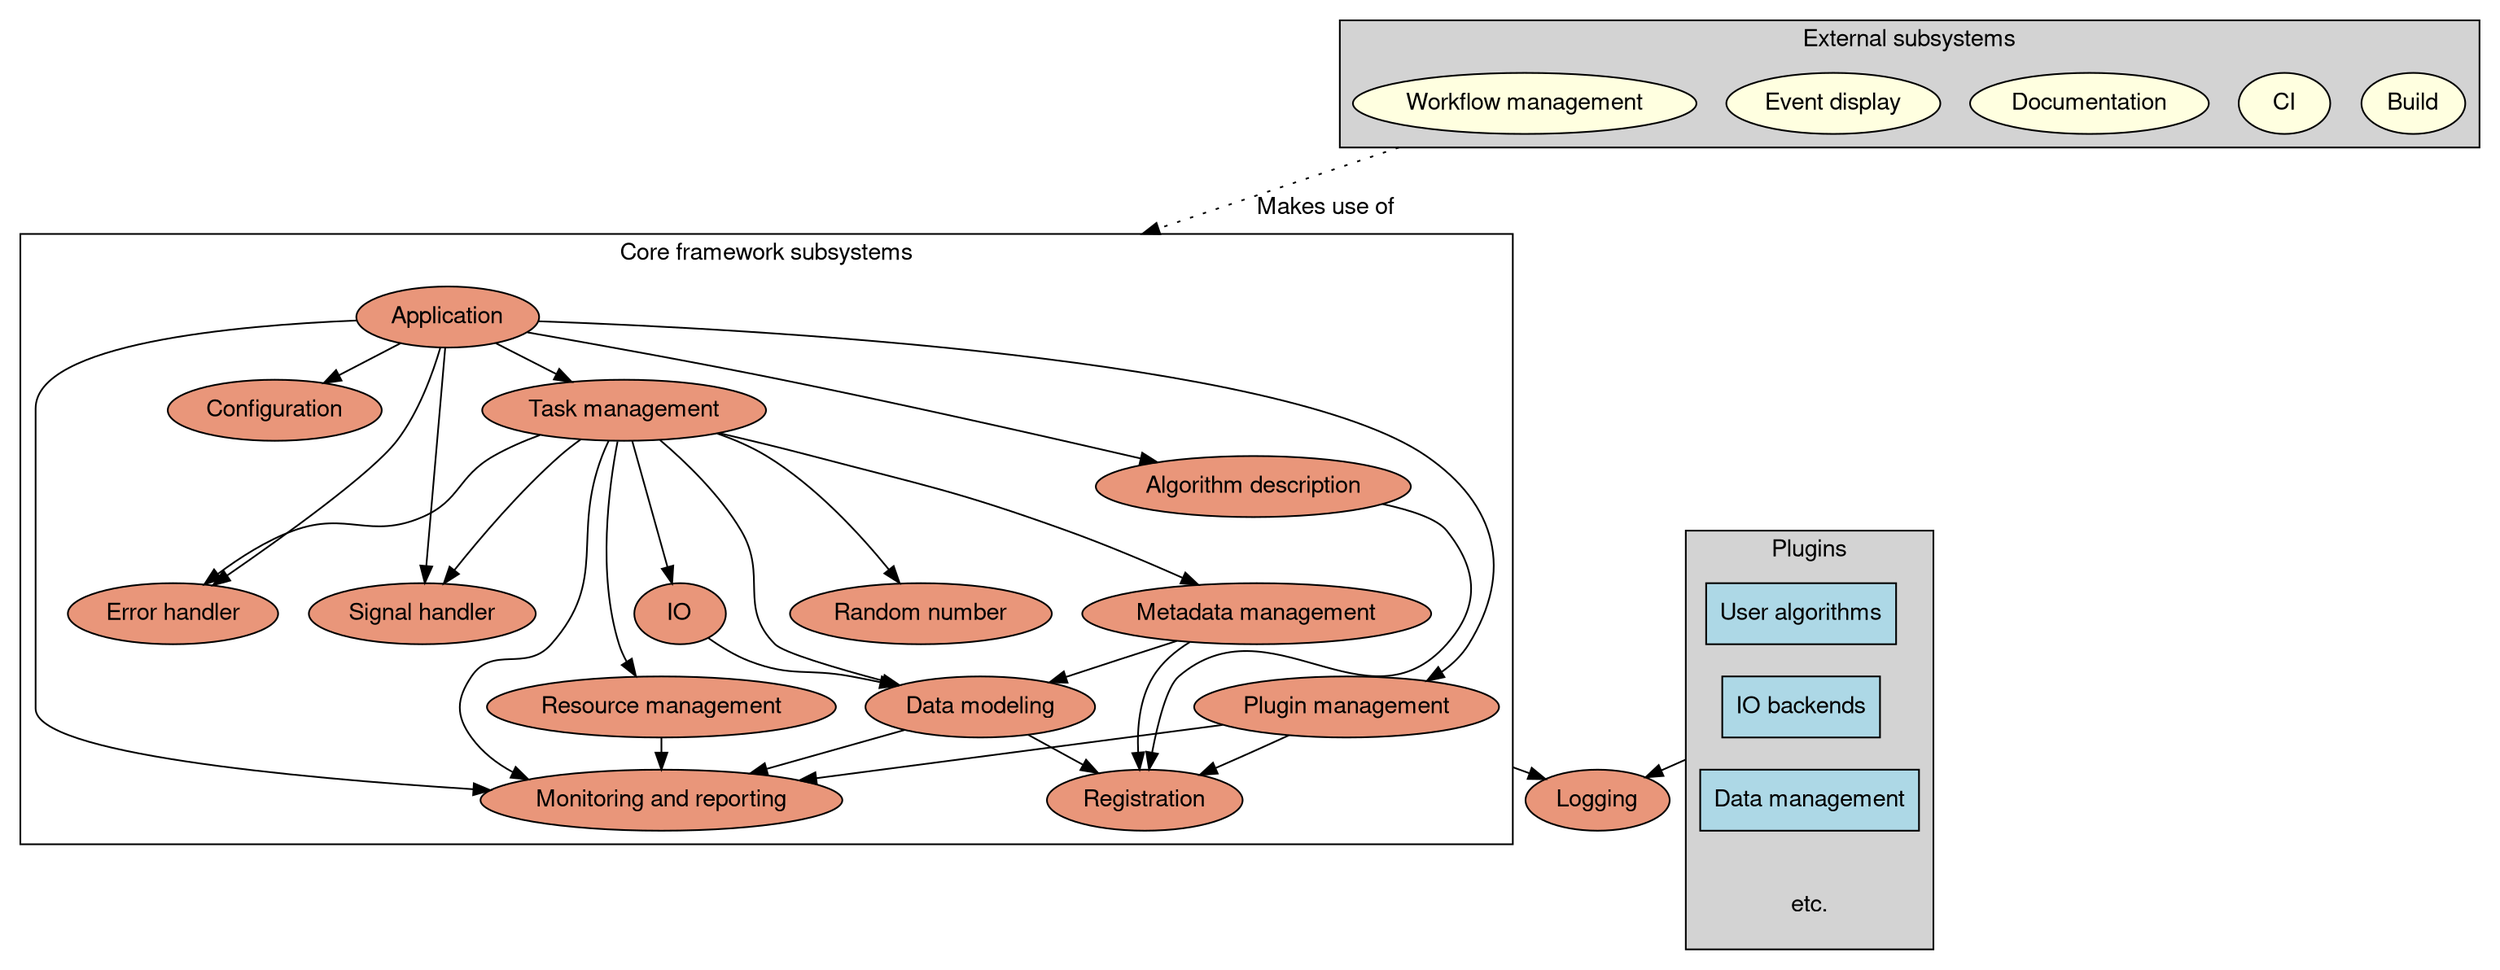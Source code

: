 digraph finite_state_machine {
  fontname="Helvetica,Arial,sans-serif"
  compound=true
  node [fontname="Helvetica,Arial,sans-serif", style=filled, fillcolor=darksalmon];

  logging [label="Logging"];

  subgraph cluster_core_subsystems {
    label = "Core framework subsystems";

    algo_description [label="Algorithm description"];
    application [label="Application"];
    configuration [label="Configuration"];
    data_modeling [label="Data modeling"];
    error_handler [label="Error handler"];
    io [label="IO"];
    metadata_management [label="Metadata management"];
    monitoring [label="Monitoring and reporting"];
    plugin_management [label="Plugin management"];
    registration [label="Registration"];
    random_number [ label="Random number"];
    resource_management [label="Resource management"];
    signal_handler [label="Signal handler"];
    task_management [label="Task management"];

    { rank=same; plugin_management; data_modeling; resource_management; }

    algo_description -> registration;

    application -> algo_description;
    application -> configuration;
    application -> error_handler;
    application -> monitoring;
    application -> plugin_management;
    application -> signal_handler;
    application -> task_management;

    data_modeling -> monitoring;
    data_modeling -> registration;

    io -> data_modeling;

    metadata_management -> data_modeling;
    metadata_management -> registration;

    plugin_management -> monitoring;
    plugin_management -> registration;

    resource_management -> monitoring;

    task_management -> data_modeling;
    task_management -> error_handler;
    task_management -> io;
    task_management -> metadata_management;
    task_management -> monitoring;
    task_management -> random_number;
    task_management -> resource_management;
    task_management -> signal_handler;
  }

  subgraph cluster_external {
    label="External subsystems";
    edge [style=invis]
    node [fillcolor=lightyellow];
    style="filled";
    fillcolor="lightgray";

    Build;
    CI;
    Documentation;
    event_display [label="Event display"];
    workflow [label="Workflow management"];
  }

  subgraph cluster_plugins {
    label="Plugins";
    edge [style=invis]
    node [shape=box,fillcolor=lightblue];
    ranksep="0.05";
    style="filled";
    fillcolor="lightgray";

    Algo [label="User algorithms"]
    ROOT [label="IO backends"]
    RUCIO [label="Data management"]
    ellipsis [label="etc.", fillcolor=none, peripheries=0];
    Algo -> ROOT -> RUCIO -> ellipsis
  }

  plugin_management -> logging [ltail=cluster_core_subsystems,
                                fontname="Helvetica,Arial,sans-serif"];
  ROOT -> logging [ltail=cluster_plugins,
                   fontname="Helvetica,Arial,sans-serif"];
  workflow -> task_management [ltail=cluster_external,
                               lhead=cluster_core_subsystems,
                               fontname="Helvetica,Arial,sans-serif",
                               label="Makes use of",
                               style=dotted,
                               minlen=3]
}
